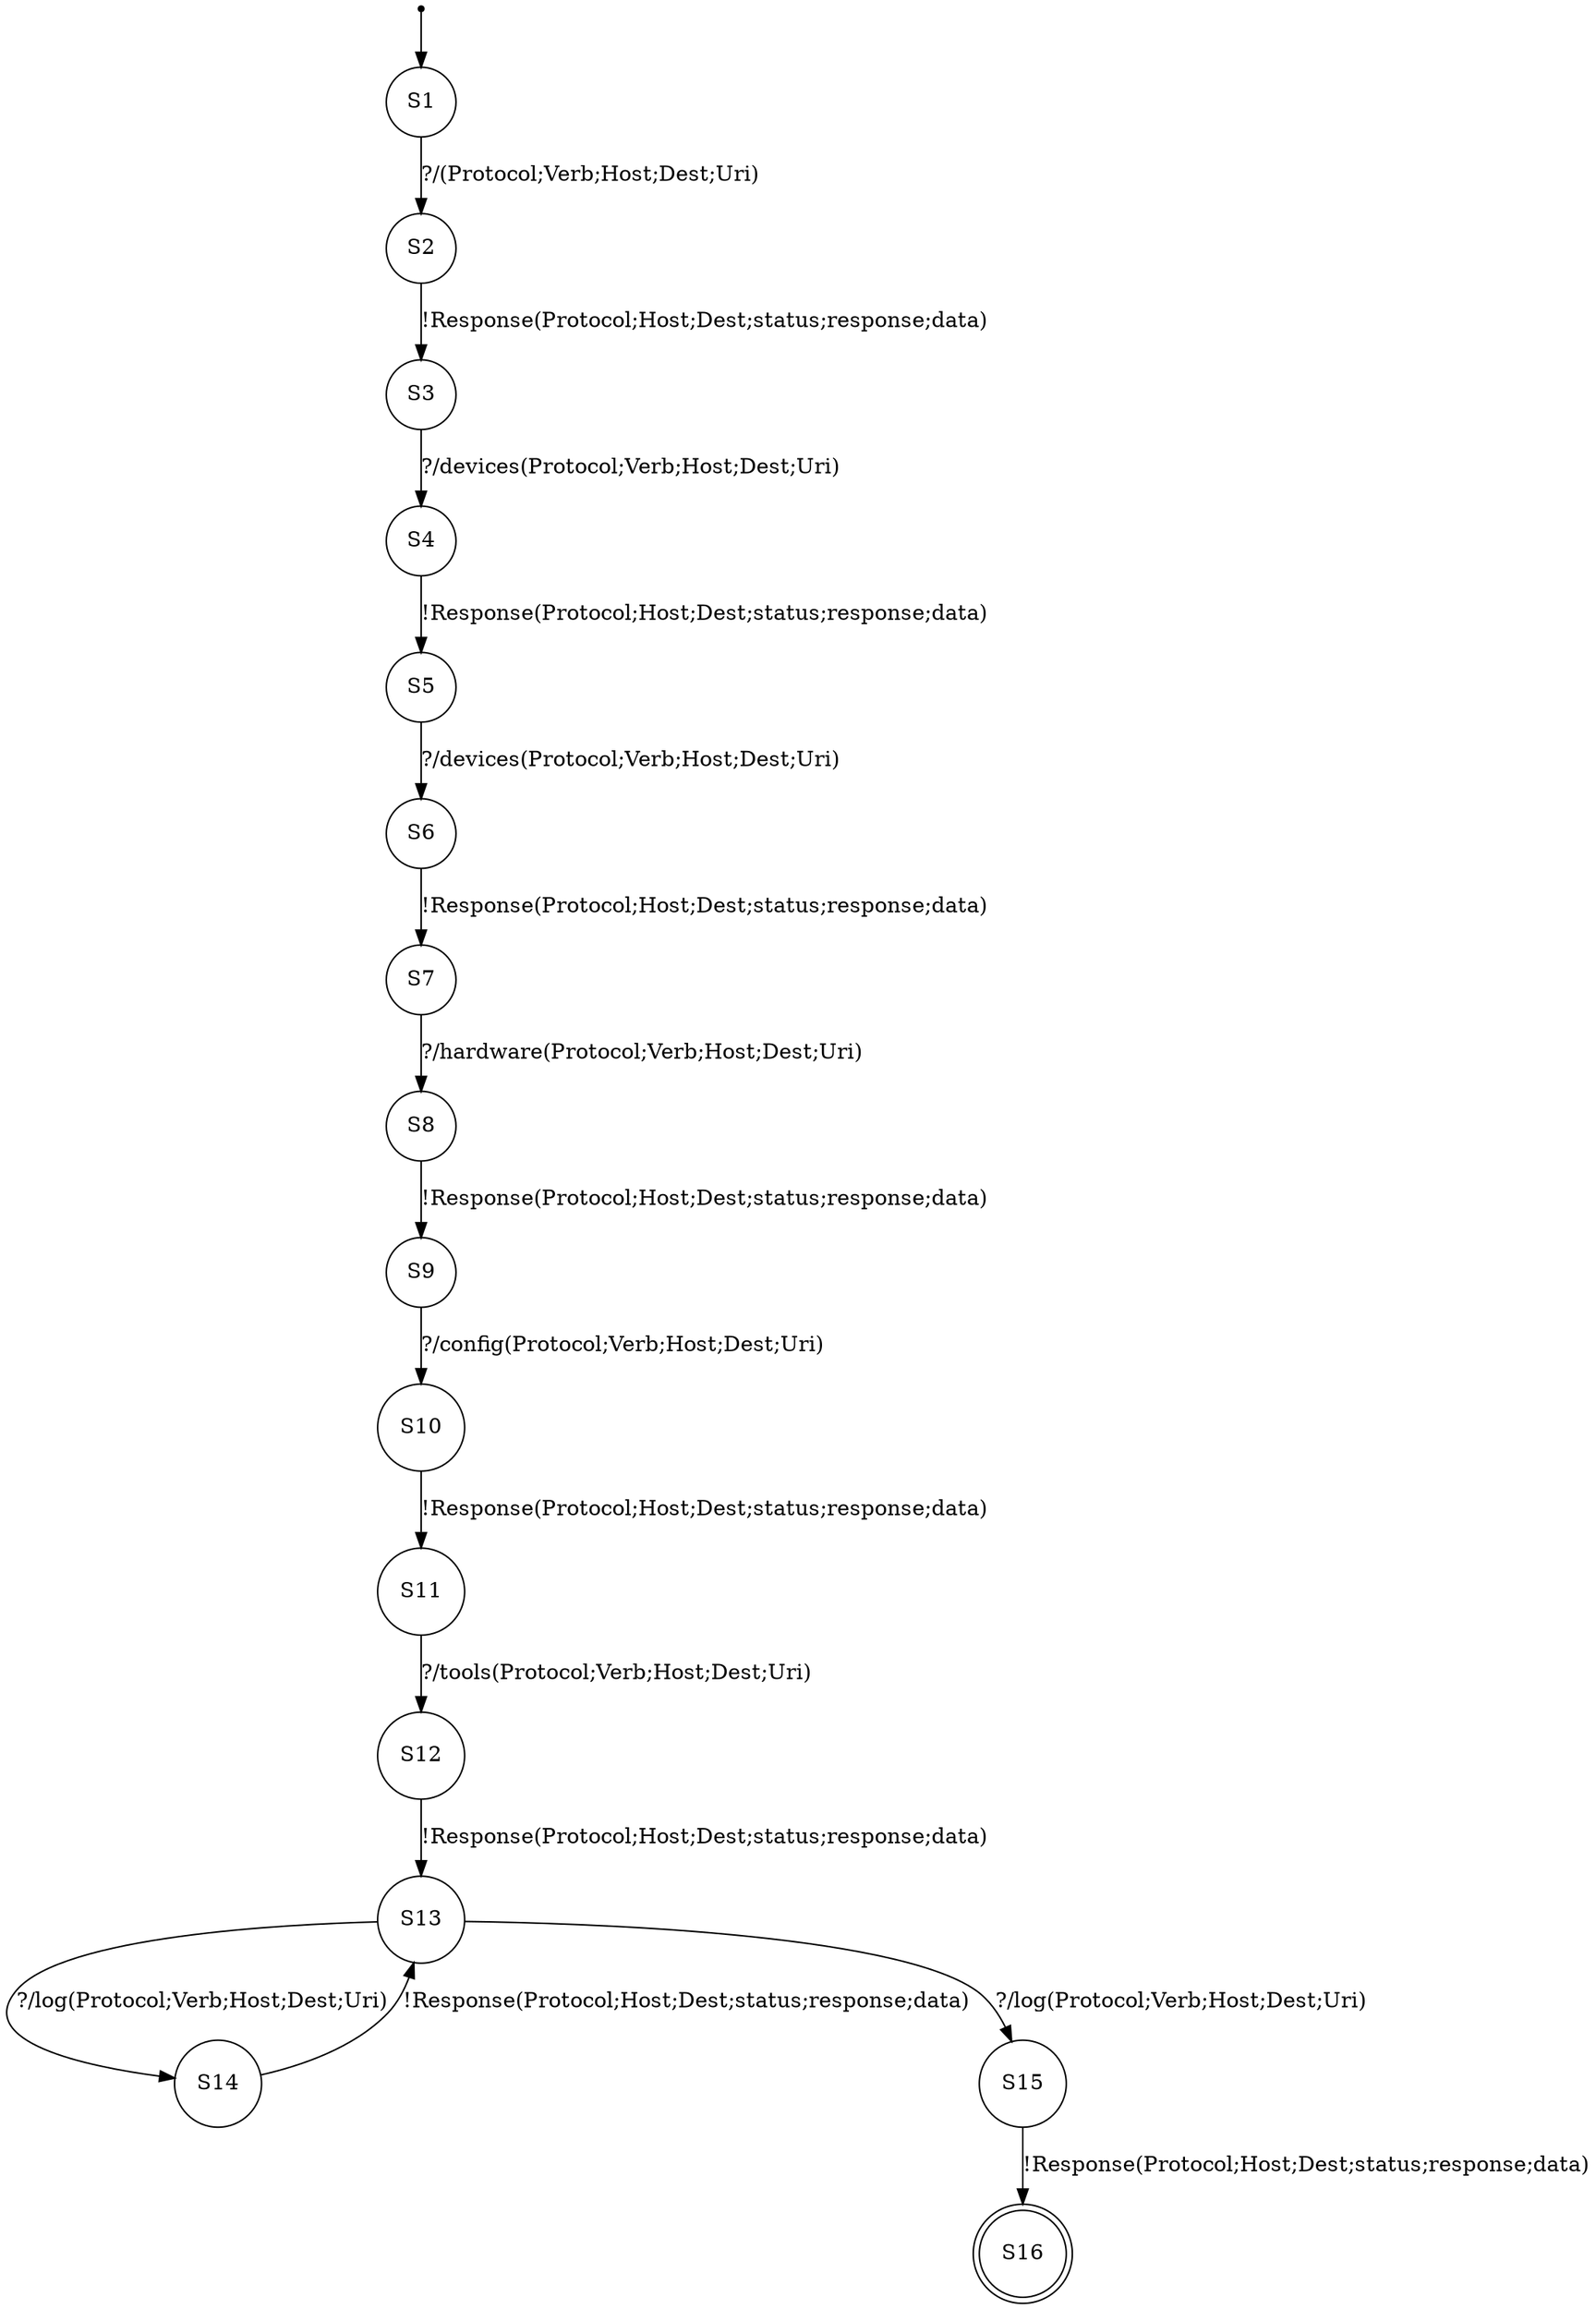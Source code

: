 digraph LTS {
S00[shape=point]
S1[label=S1,shape=circle];
S2[label=S2,shape=circle];
S3[label=S3,shape=circle];
S4[label=S4,shape=circle];
S5[label=S5,shape=circle];
S6[label=S6,shape=circle];
S7[label=S7,shape=circle];
S8[label=S8,shape=circle];
S9[label=S9,shape=circle];
S10[label=S10,shape=circle];
S11[label=S11,shape=circle];
S12[label=S12,shape=circle];
S13[label=S13,shape=circle];
S14[label=S14,shape=circle];
S15[label=S15,shape=circle];
S16[label=S16,shape=doublecircle];
S00 -> S1
S1 -> S2[label ="?/(Protocol;Verb;Host;Dest;Uri)"];
S2 -> S3[label ="!Response(Protocol;Host;Dest;status;response;data)"];
S3 -> S4[label ="?/devices(Protocol;Verb;Host;Dest;Uri)"];
S4 -> S5[label ="!Response(Protocol;Host;Dest;status;response;data)"];
S5 -> S6[label ="?/devices(Protocol;Verb;Host;Dest;Uri)"];
S6 -> S7[label ="!Response(Protocol;Host;Dest;status;response;data)"];
S7 -> S8[label ="?/hardware(Protocol;Verb;Host;Dest;Uri)"];
S8 -> S9[label ="!Response(Protocol;Host;Dest;status;response;data)"];
S9 -> S10[label ="?/config(Protocol;Verb;Host;Dest;Uri)"];
S10 -> S11[label ="!Response(Protocol;Host;Dest;status;response;data)"];
S11 -> S12[label ="?/tools(Protocol;Verb;Host;Dest;Uri)"];
S12 -> S13[label ="!Response(Protocol;Host;Dest;status;response;data)"];
S13 -> S14[label ="?/log(Protocol;Verb;Host;Dest;Uri)"];
S13 -> S15[label ="?/log(Protocol;Verb;Host;Dest;Uri)"];
S14 -> S13[label ="!Response(Protocol;Host;Dest;status;response;data)"];
S15 -> S16[label ="!Response(Protocol;Host;Dest;status;response;data)"];
}
